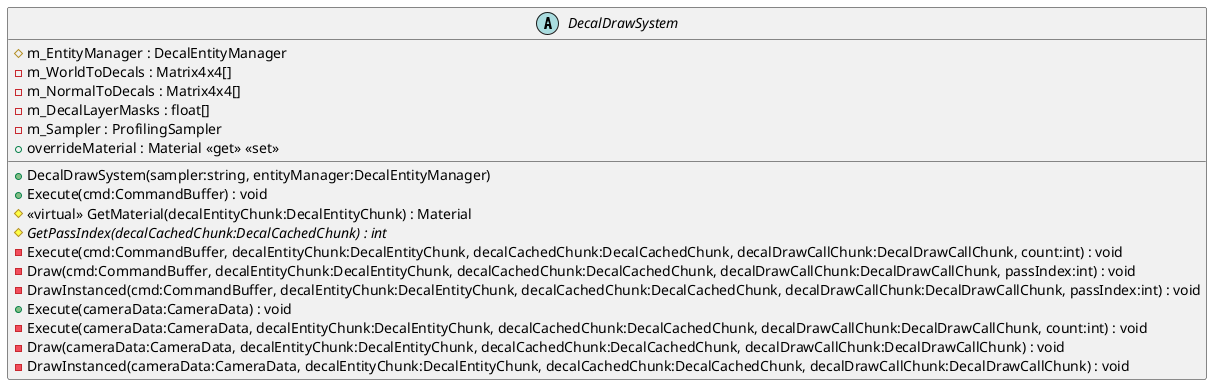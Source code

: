 @startuml
abstract class DecalDrawSystem {
    # m_EntityManager : DecalEntityManager
    - m_WorldToDecals : Matrix4x4[]
    - m_NormalToDecals : Matrix4x4[]
    - m_DecalLayerMasks : float[]
    - m_Sampler : ProfilingSampler
    + overrideMaterial : Material <<get>> <<set>>
    + DecalDrawSystem(sampler:string, entityManager:DecalEntityManager)
    + Execute(cmd:CommandBuffer) : void
    # <<virtual>> GetMaterial(decalEntityChunk:DecalEntityChunk) : Material
    # {abstract} GetPassIndex(decalCachedChunk:DecalCachedChunk) : int
    - Execute(cmd:CommandBuffer, decalEntityChunk:DecalEntityChunk, decalCachedChunk:DecalCachedChunk, decalDrawCallChunk:DecalDrawCallChunk, count:int) : void
    - Draw(cmd:CommandBuffer, decalEntityChunk:DecalEntityChunk, decalCachedChunk:DecalCachedChunk, decalDrawCallChunk:DecalDrawCallChunk, passIndex:int) : void
    - DrawInstanced(cmd:CommandBuffer, decalEntityChunk:DecalEntityChunk, decalCachedChunk:DecalCachedChunk, decalDrawCallChunk:DecalDrawCallChunk, passIndex:int) : void
    + Execute(cameraData:CameraData) : void
    - Execute(cameraData:CameraData, decalEntityChunk:DecalEntityChunk, decalCachedChunk:DecalCachedChunk, decalDrawCallChunk:DecalDrawCallChunk, count:int) : void
    - Draw(cameraData:CameraData, decalEntityChunk:DecalEntityChunk, decalCachedChunk:DecalCachedChunk, decalDrawCallChunk:DecalDrawCallChunk) : void
    - DrawInstanced(cameraData:CameraData, decalEntityChunk:DecalEntityChunk, decalCachedChunk:DecalCachedChunk, decalDrawCallChunk:DecalDrawCallChunk) : void
}
@enduml

